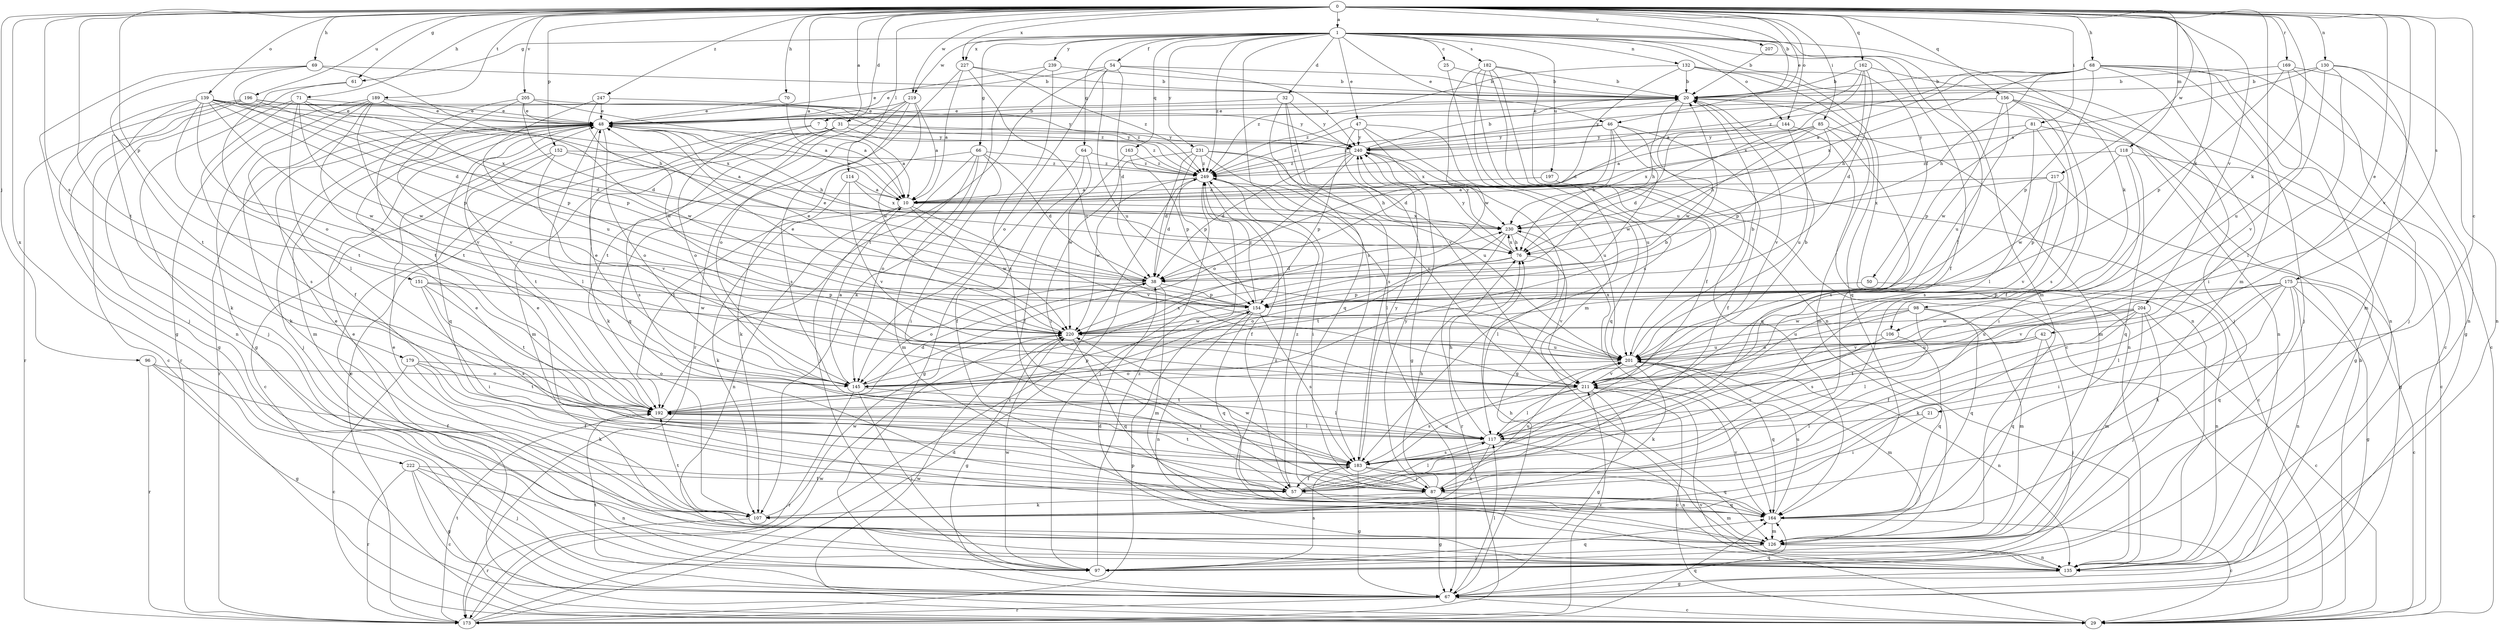 strict digraph  {
0;
1;
7;
10;
20;
21;
25;
29;
31;
32;
38;
42;
46;
47;
48;
50;
54;
57;
61;
64;
66;
67;
68;
69;
70;
71;
76;
81;
85;
87;
96;
97;
98;
106;
107;
114;
117;
118;
126;
130;
132;
135;
139;
144;
145;
151;
152;
154;
156;
162;
163;
164;
169;
173;
175;
179;
182;
183;
189;
192;
196;
197;
201;
204;
205;
207;
211;
217;
219;
220;
222;
227;
230;
231;
239;
240;
247;
249;
0 -> 1  [label=a];
0 -> 7  [label=a];
0 -> 10  [label=a];
0 -> 20  [label=b];
0 -> 21  [label=c];
0 -> 31  [label=d];
0 -> 42  [label=e];
0 -> 46  [label=e];
0 -> 61  [label=g];
0 -> 68  [label=h];
0 -> 69  [label=h];
0 -> 70  [label=h];
0 -> 71  [label=h];
0 -> 81  [label=i];
0 -> 85  [label=i];
0 -> 96  [label=j];
0 -> 98  [label=k];
0 -> 106  [label=k];
0 -> 114  [label=l];
0 -> 118  [label=m];
0 -> 126  [label=m];
0 -> 130  [label=n];
0 -> 139  [label=o];
0 -> 144  [label=o];
0 -> 151  [label=p];
0 -> 152  [label=p];
0 -> 156  [label=q];
0 -> 162  [label=q];
0 -> 169  [label=r];
0 -> 175  [label=s];
0 -> 179  [label=s];
0 -> 189  [label=t];
0 -> 192  [label=t];
0 -> 196  [label=u];
0 -> 204  [label=v];
0 -> 205  [label=v];
0 -> 207  [label=v];
0 -> 211  [label=v];
0 -> 217  [label=w];
0 -> 219  [label=w];
0 -> 222  [label=x];
0 -> 227  [label=x];
0 -> 247  [label=z];
1 -> 25  [label=c];
1 -> 32  [label=d];
1 -> 46  [label=e];
1 -> 47  [label=e];
1 -> 50  [label=f];
1 -> 54  [label=f];
1 -> 57  [label=f];
1 -> 61  [label=g];
1 -> 64  [label=g];
1 -> 66  [label=g];
1 -> 106  [label=k];
1 -> 117  [label=l];
1 -> 126  [label=m];
1 -> 132  [label=n];
1 -> 144  [label=o];
1 -> 163  [label=q];
1 -> 182  [label=s];
1 -> 183  [label=s];
1 -> 197  [label=u];
1 -> 219  [label=w];
1 -> 227  [label=x];
1 -> 231  [label=y];
1 -> 239  [label=y];
1 -> 249  [label=z];
7 -> 10  [label=a];
7 -> 29  [label=c];
7 -> 145  [label=o];
7 -> 240  [label=y];
10 -> 48  [label=e];
10 -> 107  [label=k];
10 -> 135  [label=n];
10 -> 211  [label=v];
10 -> 220  [label=w];
10 -> 230  [label=x];
20 -> 48  [label=e];
20 -> 76  [label=h];
20 -> 126  [label=m];
20 -> 211  [label=v];
20 -> 220  [label=w];
20 -> 249  [label=z];
21 -> 87  [label=i];
21 -> 117  [label=l];
25 -> 20  [label=b];
25 -> 126  [label=m];
29 -> 20  [label=b];
29 -> 211  [label=v];
29 -> 220  [label=w];
31 -> 107  [label=k];
31 -> 126  [label=m];
31 -> 164  [label=q];
31 -> 173  [label=r];
31 -> 183  [label=s];
31 -> 240  [label=y];
31 -> 249  [label=z];
32 -> 48  [label=e];
32 -> 164  [label=q];
32 -> 183  [label=s];
32 -> 211  [label=v];
32 -> 240  [label=y];
38 -> 48  [label=e];
38 -> 126  [label=m];
38 -> 145  [label=o];
38 -> 154  [label=p];
42 -> 97  [label=j];
42 -> 117  [label=l];
42 -> 164  [label=q];
42 -> 192  [label=t];
42 -> 201  [label=u];
46 -> 38  [label=d];
46 -> 57  [label=f];
46 -> 76  [label=h];
46 -> 164  [label=q];
46 -> 220  [label=w];
46 -> 240  [label=y];
46 -> 249  [label=z];
47 -> 67  [label=g];
47 -> 164  [label=q];
47 -> 201  [label=u];
47 -> 230  [label=x];
47 -> 240  [label=y];
47 -> 249  [label=z];
48 -> 20  [label=b];
48 -> 76  [label=h];
48 -> 97  [label=j];
48 -> 107  [label=k];
48 -> 117  [label=l];
48 -> 126  [label=m];
48 -> 145  [label=o];
48 -> 164  [label=q];
48 -> 173  [label=r];
48 -> 240  [label=y];
50 -> 135  [label=n];
50 -> 154  [label=p];
54 -> 20  [label=b];
54 -> 38  [label=d];
54 -> 48  [label=e];
54 -> 145  [label=o];
54 -> 192  [label=t];
54 -> 201  [label=u];
54 -> 240  [label=y];
57 -> 48  [label=e];
57 -> 117  [label=l];
57 -> 164  [label=q];
57 -> 201  [label=u];
57 -> 249  [label=z];
61 -> 97  [label=j];
61 -> 145  [label=o];
64 -> 57  [label=f];
64 -> 67  [label=g];
64 -> 220  [label=w];
64 -> 249  [label=z];
66 -> 38  [label=d];
66 -> 87  [label=i];
66 -> 97  [label=j];
66 -> 107  [label=k];
66 -> 126  [label=m];
66 -> 145  [label=o];
66 -> 249  [label=z];
67 -> 29  [label=c];
67 -> 117  [label=l];
67 -> 164  [label=q];
67 -> 173  [label=r];
67 -> 192  [label=t];
68 -> 10  [label=a];
68 -> 20  [label=b];
68 -> 29  [label=c];
68 -> 67  [label=g];
68 -> 76  [label=h];
68 -> 87  [label=i];
68 -> 97  [label=j];
68 -> 135  [label=n];
68 -> 154  [label=p];
68 -> 230  [label=x];
68 -> 249  [label=z];
69 -> 20  [label=b];
69 -> 38  [label=d];
69 -> 67  [label=g];
69 -> 76  [label=h];
69 -> 192  [label=t];
70 -> 10  [label=a];
70 -> 48  [label=e];
71 -> 48  [label=e];
71 -> 97  [label=j];
71 -> 117  [label=l];
71 -> 154  [label=p];
71 -> 183  [label=s];
71 -> 220  [label=w];
71 -> 230  [label=x];
76 -> 38  [label=d];
76 -> 145  [label=o];
76 -> 211  [label=v];
76 -> 230  [label=x];
76 -> 240  [label=y];
81 -> 67  [label=g];
81 -> 117  [label=l];
81 -> 154  [label=p];
81 -> 183  [label=s];
81 -> 240  [label=y];
85 -> 10  [label=a];
85 -> 76  [label=h];
85 -> 126  [label=m];
85 -> 154  [label=p];
85 -> 183  [label=s];
85 -> 230  [label=x];
85 -> 240  [label=y];
87 -> 48  [label=e];
87 -> 67  [label=g];
87 -> 76  [label=h];
87 -> 107  [label=k];
87 -> 126  [label=m];
87 -> 201  [label=u];
87 -> 220  [label=w];
87 -> 240  [label=y];
96 -> 57  [label=f];
96 -> 67  [label=g];
96 -> 145  [label=o];
96 -> 173  [label=r];
97 -> 164  [label=q];
97 -> 183  [label=s];
97 -> 220  [label=w];
97 -> 249  [label=z];
98 -> 126  [label=m];
98 -> 145  [label=o];
98 -> 164  [label=q];
98 -> 183  [label=s];
98 -> 201  [label=u];
98 -> 220  [label=w];
106 -> 164  [label=q];
106 -> 183  [label=s];
106 -> 201  [label=u];
107 -> 48  [label=e];
107 -> 173  [label=r];
107 -> 192  [label=t];
107 -> 220  [label=w];
114 -> 10  [label=a];
114 -> 192  [label=t];
114 -> 211  [label=v];
114 -> 230  [label=x];
117 -> 76  [label=h];
117 -> 107  [label=k];
117 -> 135  [label=n];
117 -> 183  [label=s];
117 -> 192  [label=t];
118 -> 29  [label=c];
118 -> 87  [label=i];
118 -> 164  [label=q];
118 -> 220  [label=w];
118 -> 249  [label=z];
126 -> 48  [label=e];
126 -> 97  [label=j];
126 -> 135  [label=n];
126 -> 249  [label=z];
130 -> 10  [label=a];
130 -> 20  [label=b];
130 -> 117  [label=l];
130 -> 126  [label=m];
130 -> 135  [label=n];
130 -> 211  [label=v];
132 -> 20  [label=b];
132 -> 29  [label=c];
132 -> 38  [label=d];
132 -> 135  [label=n];
132 -> 164  [label=q];
132 -> 249  [label=z];
135 -> 38  [label=d];
135 -> 48  [label=e];
135 -> 67  [label=g];
135 -> 76  [label=h];
139 -> 38  [label=d];
139 -> 48  [label=e];
139 -> 107  [label=k];
139 -> 135  [label=n];
139 -> 154  [label=p];
139 -> 192  [label=t];
139 -> 201  [label=u];
139 -> 220  [label=w];
139 -> 230  [label=x];
139 -> 240  [label=y];
144 -> 38  [label=d];
144 -> 135  [label=n];
144 -> 201  [label=u];
144 -> 240  [label=y];
145 -> 10  [label=a];
145 -> 20  [label=b];
145 -> 48  [label=e];
145 -> 97  [label=j];
145 -> 117  [label=l];
145 -> 173  [label=r];
145 -> 230  [label=x];
151 -> 87  [label=i];
151 -> 154  [label=p];
151 -> 183  [label=s];
151 -> 192  [label=t];
151 -> 220  [label=w];
152 -> 10  [label=a];
152 -> 29  [label=c];
152 -> 192  [label=t];
152 -> 211  [label=v];
152 -> 249  [label=z];
154 -> 48  [label=e];
154 -> 135  [label=n];
154 -> 164  [label=q];
154 -> 183  [label=s];
154 -> 220  [label=w];
154 -> 249  [label=z];
156 -> 48  [label=e];
156 -> 57  [label=f];
156 -> 135  [label=n];
156 -> 183  [label=s];
156 -> 201  [label=u];
156 -> 220  [label=w];
156 -> 240  [label=y];
162 -> 10  [label=a];
162 -> 20  [label=b];
162 -> 38  [label=d];
162 -> 76  [label=h];
162 -> 97  [label=j];
162 -> 230  [label=x];
163 -> 57  [label=f];
163 -> 154  [label=p];
163 -> 249  [label=z];
164 -> 29  [label=c];
164 -> 126  [label=m];
164 -> 201  [label=u];
164 -> 211  [label=v];
169 -> 20  [label=b];
169 -> 97  [label=j];
169 -> 135  [label=n];
169 -> 154  [label=p];
169 -> 201  [label=u];
173 -> 38  [label=d];
173 -> 154  [label=p];
173 -> 164  [label=q];
173 -> 192  [label=t];
173 -> 211  [label=v];
173 -> 220  [label=w];
173 -> 249  [label=z];
175 -> 29  [label=c];
175 -> 67  [label=g];
175 -> 87  [label=i];
175 -> 107  [label=k];
175 -> 117  [label=l];
175 -> 135  [label=n];
175 -> 154  [label=p];
175 -> 164  [label=q];
175 -> 211  [label=v];
179 -> 29  [label=c];
179 -> 57  [label=f];
179 -> 107  [label=k];
179 -> 145  [label=o];
179 -> 192  [label=t];
182 -> 20  [label=b];
182 -> 29  [label=c];
182 -> 57  [label=f];
182 -> 135  [label=n];
182 -> 183  [label=s];
182 -> 201  [label=u];
182 -> 220  [label=w];
183 -> 57  [label=f];
183 -> 67  [label=g];
183 -> 87  [label=i];
183 -> 164  [label=q];
183 -> 192  [label=t];
183 -> 240  [label=y];
189 -> 48  [label=e];
189 -> 57  [label=f];
189 -> 67  [label=g];
189 -> 173  [label=r];
189 -> 192  [label=t];
189 -> 211  [label=v];
189 -> 220  [label=w];
192 -> 38  [label=d];
192 -> 117  [label=l];
192 -> 154  [label=p];
196 -> 29  [label=c];
196 -> 48  [label=e];
196 -> 67  [label=g];
196 -> 154  [label=p];
196 -> 173  [label=r];
196 -> 240  [label=y];
197 -> 10  [label=a];
197 -> 29  [label=c];
201 -> 20  [label=b];
201 -> 107  [label=k];
201 -> 126  [label=m];
201 -> 135  [label=n];
201 -> 145  [label=o];
201 -> 164  [label=q];
201 -> 211  [label=v];
201 -> 230  [label=x];
204 -> 29  [label=c];
204 -> 57  [label=f];
204 -> 97  [label=j];
204 -> 107  [label=k];
204 -> 126  [label=m];
204 -> 201  [label=u];
204 -> 211  [label=v];
204 -> 220  [label=w];
205 -> 10  [label=a];
205 -> 38  [label=d];
205 -> 48  [label=e];
205 -> 192  [label=t];
205 -> 211  [label=v];
205 -> 249  [label=z];
207 -> 20  [label=b];
211 -> 20  [label=b];
211 -> 29  [label=c];
211 -> 67  [label=g];
211 -> 117  [label=l];
211 -> 183  [label=s];
211 -> 192  [label=t];
217 -> 10  [label=a];
217 -> 67  [label=g];
217 -> 154  [label=p];
217 -> 211  [label=v];
217 -> 230  [label=x];
219 -> 10  [label=a];
219 -> 48  [label=e];
219 -> 145  [label=o];
219 -> 183  [label=s];
219 -> 192  [label=t];
219 -> 220  [label=w];
220 -> 48  [label=e];
220 -> 67  [label=g];
220 -> 164  [label=q];
220 -> 201  [label=u];
222 -> 29  [label=c];
222 -> 57  [label=f];
222 -> 67  [label=g];
222 -> 97  [label=j];
222 -> 135  [label=n];
222 -> 173  [label=r];
227 -> 10  [label=a];
227 -> 20  [label=b];
227 -> 173  [label=r];
227 -> 201  [label=u];
227 -> 249  [label=z];
230 -> 76  [label=h];
230 -> 117  [label=l];
230 -> 173  [label=r];
230 -> 192  [label=t];
230 -> 240  [label=y];
231 -> 38  [label=d];
231 -> 76  [label=h];
231 -> 87  [label=i];
231 -> 154  [label=p];
231 -> 201  [label=u];
231 -> 211  [label=v];
231 -> 249  [label=z];
239 -> 20  [label=b];
239 -> 48  [label=e];
239 -> 107  [label=k];
239 -> 183  [label=s];
240 -> 20  [label=b];
240 -> 38  [label=d];
240 -> 67  [label=g];
240 -> 145  [label=o];
240 -> 154  [label=p];
240 -> 201  [label=u];
240 -> 249  [label=z];
247 -> 48  [label=e];
247 -> 201  [label=u];
247 -> 220  [label=w];
247 -> 249  [label=z];
249 -> 10  [label=a];
249 -> 38  [label=d];
249 -> 57  [label=f];
249 -> 87  [label=i];
249 -> 97  [label=j];
249 -> 117  [label=l];
249 -> 220  [label=w];
}
